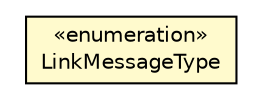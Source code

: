#!/usr/local/bin/dot
#
# Class diagram 
# Generated by UMLGraph version R5_6-24-gf6e263 (http://www.umlgraph.org/)
#

digraph G {
	edge [fontname="Helvetica",fontsize=10,labelfontname="Helvetica",labelfontsize=10];
	node [fontname="Helvetica",fontsize=10,shape=plaintext];
	nodesep=0.25;
	ranksep=0.5;
	// org.universAAL.ri.gateway.protocol.LinkMessage.LinkMessageType
	c5426139 [label=<<table title="org.universAAL.ri.gateway.protocol.LinkMessage.LinkMessageType" border="0" cellborder="1" cellspacing="0" cellpadding="2" port="p" bgcolor="lemonChiffon" href="./LinkMessage.LinkMessageType.html">
		<tr><td><table border="0" cellspacing="0" cellpadding="1">
<tr><td align="center" balign="center"> &#171;enumeration&#187; </td></tr>
<tr><td align="center" balign="center"> LinkMessageType </td></tr>
		</table></td></tr>
		</table>>, URL="./LinkMessage.LinkMessageType.html", fontname="Helvetica", fontcolor="black", fontsize=10.0];
}

